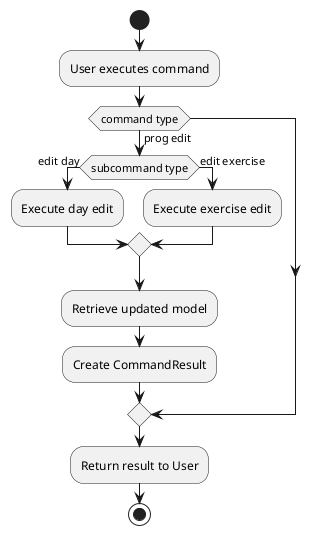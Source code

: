 @startuml
start

:User executes command;

if (command type) then (prog edit)
  if (subcommand type) then (edit day)
    :Execute day edit;
  else (edit exercise)
    :Execute exercise edit;
  endif
  :Retrieve updated model;

  :Create CommandResult;
endif

:Return result to User;

stop
@enduml